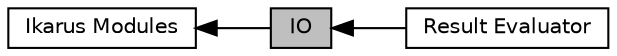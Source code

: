 digraph "IO"
{
  edge [fontname="Helvetica",fontsize="10",labelfontname="Helvetica",labelfontsize="10"];
  node [fontname="Helvetica",fontsize="10",shape=box];
  rankdir=LR;
  Node2 [label="Ikarus Modules",height=0.2,width=0.4,color="black", fillcolor="white", style="filled",URL="$dc/d28/a00276.html",tooltip="All Ikarus modules."];
  Node1 [label="IO",height=0.2,width=0.4,color="black", fillcolor="grey75", style="filled", fontcolor="black",tooltip="Functions for input and output."];
  Node3 [label="Result Evaluator",height=0.2,width=0.4,color="black", fillcolor="white", style="filled",URL="$d5/d7b/a00286.html",tooltip="Computation of finite element results using calculateAt"];
  Node2->Node1 [shape=plaintext, dir="back", style="solid"];
  Node1->Node3 [shape=plaintext, dir="back", style="solid"];
}
